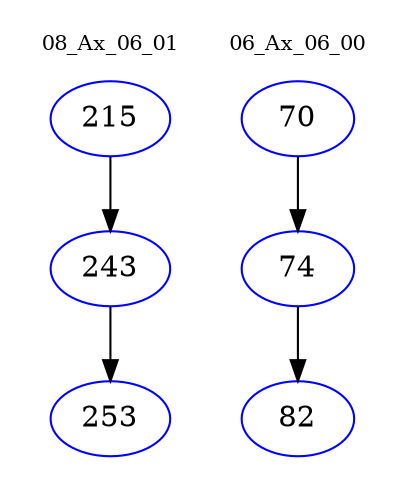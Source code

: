 digraph{
subgraph cluster_0 {
color = white
label = "08_Ax_06_01";
fontsize=10;
T0_215 [label="215", color="blue"]
T0_215 -> T0_243 [color="black"]
T0_243 [label="243", color="blue"]
T0_243 -> T0_253 [color="black"]
T0_253 [label="253", color="blue"]
}
subgraph cluster_1 {
color = white
label = "06_Ax_06_00";
fontsize=10;
T1_70 [label="70", color="blue"]
T1_70 -> T1_74 [color="black"]
T1_74 [label="74", color="blue"]
T1_74 -> T1_82 [color="black"]
T1_82 [label="82", color="blue"]
}
}
